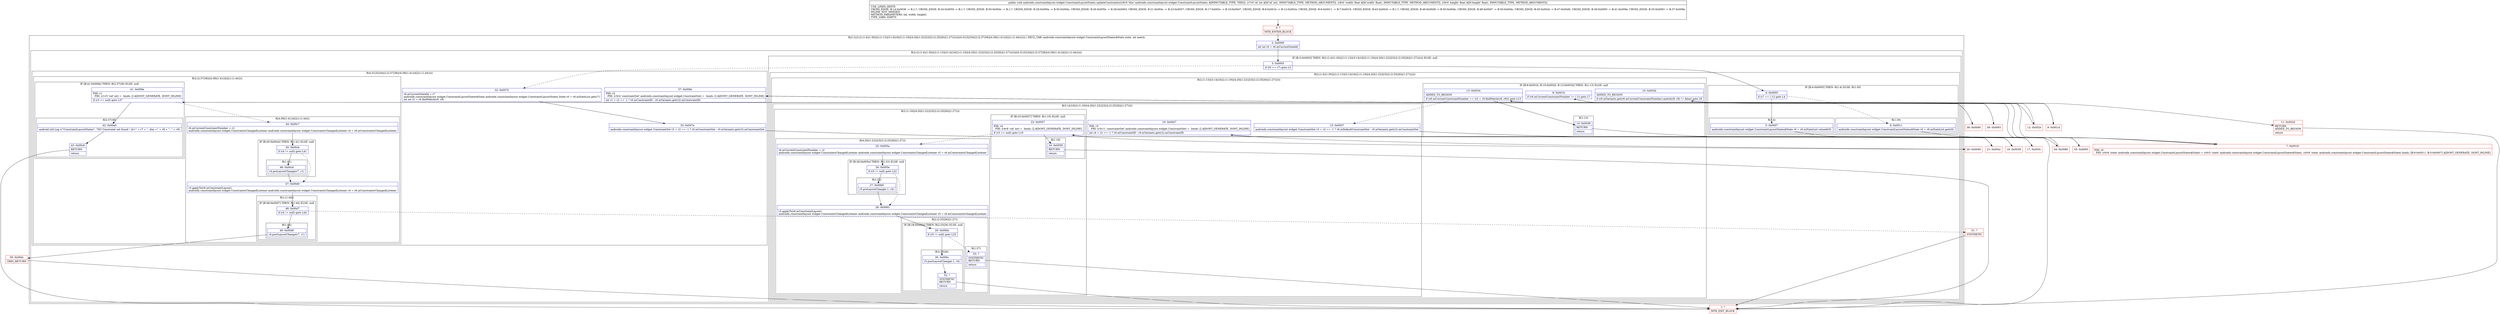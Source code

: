 digraph "CFG forandroidx.constraintlayout.widget.ConstraintLayoutStates.updateConstraints(IFF)V" {
subgraph cluster_Region_25607087 {
label = "R(2:1|(2:(2:(1:4)(1:30)|(2:(1:13)|(3:14|16|(2:(1:19)|(4:20|(1:22)|23|(2:(2:25|26)|(1:27)))))))|(4:31|32|34|(2:(2:37|38)|(4:39|(1:41)|42|(1:(1:44))))))) | DECL_VAR: androidx.constraintlayout.widget.ConstraintLayoutStates$State state, int match\l";
node [shape=record,color=blue];
Node_2 [shape=record,label="{2\:\ 0x0000|int int r0 = r6.mCurrentStateId\l}"];
subgraph cluster_Region_713556926 {
label = "R(2:(2:(1:4)(1:30)|(2:(1:13)|(3:14|16|(2:(1:19)|(4:20|(1:22)|23|(2:(2:25|26)|(1:27)))))))|(4:31|32|34|(2:(2:37|38)|(4:39|(1:41)|42|(1:(1:44))))))";
node [shape=record,color=blue];
subgraph cluster_IfRegion_1895645068 {
label = "IF [B:3:0x0003] THEN: R(2:(1:4)(1:30)|(2:(1:13)|(3:14|16|(2:(1:19)|(4:20|(1:22)|23|(2:(2:25|26)|(1:27))))))) ELSE: null";
node [shape=record,color=blue];
Node_3 [shape=record,label="{3\:\ 0x0003|if (r0 == r7) goto L3\l}"];
subgraph cluster_Region_534798616 {
label = "R(2:(1:4)(1:30)|(2:(1:13)|(3:14|16|(2:(1:19)|(4:20|(1:22)|23|(2:(2:25|26)|(1:27)))))))";
node [shape=record,color=blue];
subgraph cluster_IfRegion_1796673619 {
label = "IF [B:4:0x0005] THEN: R(1:4) ELSE: R(1:30)";
node [shape=record,color=blue];
Node_4 [shape=record,label="{4\:\ 0x0005|if (r7 == (\-1)) goto L4\l}"];
subgraph cluster_Region_925747985 {
label = "R(1:4)";
node [shape=record,color=blue];
Node_5 [shape=record,label="{5\:\ 0x0007|androidx.constraintlayout.widget.ConstraintLayoutStates$State r0 = r6.mStateList.valueAt(0)\l}"];
}
subgraph cluster_Region_278056210 {
label = "R(1:30)";
node [shape=record,color=blue];
Node_6 [shape=record,label="{6\:\ 0x0011|androidx.constraintlayout.widget.ConstraintLayoutStates$State r0 = r6.mStateList.get(r0)\l}"];
}
}
subgraph cluster_Region_1842128197 {
label = "R(2:(1:13)|(3:14|16|(2:(1:19)|(4:20|(1:22)|23|(2:(2:25|26)|(1:27))))))";
node [shape=record,color=blue];
subgraph cluster_IfRegion_120839857 {
label = "IF [B:8:0x001b, B:10:0x002b, B:13:0x0034] THEN: R(1:13) ELSE: null";
node [shape=record,color=blue];
Node_8 [shape=record,label="{8\:\ 0x001b|if (r6.mCurrentConstraintNumber != (\-1)) goto L7\l}"];
Node_10 [shape=record,label="{10\:\ 0x002b|ADDED_TO_REGION\l|if (r0.mVariants.get(r6.mCurrentConstraintNumber).match(r8, r9) != false) goto L9\l}"];
Node_13 [shape=record,label="{13\:\ 0x0034|ADDED_TO_REGION\l|if (r6.mCurrentConstraintNumber == (r2 = r0.findMatch(r8, r9))) goto L13\l}"];
subgraph cluster_Region_457672686 {
label = "R(1:13)";
node [shape=record,color=blue];
Node_14 [shape=record,label="{14\:\ 0x0036|RETURN\l|return\l}"];
}
}
subgraph cluster_Region_75355975 {
label = "R(3:14|16|(2:(1:19)|(4:20|(1:22)|23|(2:(2:25|26)|(1:27)))))";
node [shape=record,color=blue];
Node_15 [shape=record,label="{15\:\ 0x0037|androidx.constraintlayout.widget.ConstraintSet r3 = r2 == \-1 ? r6.mDefaultConstraintSet : r0.mVariants.get(r2).mConstraintSet\l}"];
Node_19 [shape=record,label="{19\:\ 0x0047|PHI: r3 \l  PHI: (r3v11 'constraintSet' androidx.constraintlayout.widget.ConstraintSet) =  binds: [] A[DONT_GENERATE, DONT_INLINE]\l|int r4 = r2 == \-1 ? r0.mConstraintID : r0.mVariants.get(r2).mConstraintID\l}"];
subgraph cluster_Region_1208064349 {
label = "R(2:(1:19)|(4:20|(1:22)|23|(2:(2:25|26)|(1:27))))";
node [shape=record,color=blue];
subgraph cluster_IfRegion_1195517577 {
label = "IF [B:23:0x0057] THEN: R(1:19) ELSE: null";
node [shape=record,color=blue];
Node_23 [shape=record,label="{23\:\ 0x0057|PHI: r4 \l  PHI: (r4v9 'cid' int) =  binds: [] A[DONT_GENERATE, DONT_INLINE]\l|if (r3 == null) goto L19\l}"];
subgraph cluster_Region_1081076629 {
label = "R(1:19)";
node [shape=record,color=blue];
Node_24 [shape=record,label="{24\:\ 0x0059|RETURN\l|return\l}"];
}
}
subgraph cluster_Region_456907882 {
label = "R(4:20|(1:22)|23|(2:(2:25|26)|(1:27)))";
node [shape=record,color=blue];
Node_25 [shape=record,label="{25\:\ 0x005a|r6.mCurrentConstraintNumber = r2\landroidx.constraintlayout.widget.ConstraintsChangedListener androidx.constraintlayout.widget.ConstraintsChangedListener r5 = r6.mConstraintsChangedListener\l}"];
subgraph cluster_IfRegion_2124076117 {
label = "IF [B:26:0x005e] THEN: R(1:22) ELSE: null";
node [shape=record,color=blue];
Node_26 [shape=record,label="{26\:\ 0x005e|if (r5 != null) goto L22\l}"];
subgraph cluster_Region_1117256031 {
label = "R(1:22)";
node [shape=record,color=blue];
Node_27 [shape=record,label="{27\:\ 0x0060|r5.preLayoutChange(\-1, r4)\l}"];
}
}
Node_28 [shape=record,label="{28\:\ 0x0063|r3.applyTo(r6.mConstraintLayout)\landroidx.constraintlayout.widget.ConstraintsChangedListener androidx.constraintlayout.widget.ConstraintsChangedListener r5 = r6.mConstraintsChangedListener\l}"];
subgraph cluster_Region_1504736127 {
label = "R(2:(2:25|26)|(1:27))";
node [shape=record,color=blue];
subgraph cluster_IfRegion_990355296 {
label = "IF [B:29:0x006a] THEN: R(2:25|26) ELSE: null";
node [shape=record,color=blue];
Node_29 [shape=record,label="{29\:\ 0x006a|if (r5 != null) goto L25\l}"];
subgraph cluster_Region_683334053 {
label = "R(2:25|26)";
node [shape=record,color=blue];
Node_30 [shape=record,label="{30\:\ 0x006c|r5.postLayoutChange(\-1, r4)\l}"];
Node_52 [shape=record,label="{52\:\ ?|SYNTHETIC\lRETURN\l|return\l}"];
}
}
subgraph cluster_Region_2129655632 {
label = "R(1:27)";
node [shape=record,color=blue];
Node_53 [shape=record,label="{53\:\ ?|SYNTHETIC\lRETURN\l|return\l}"];
}
}
}
}
}
}
}
}
subgraph cluster_Region_935995544 {
label = "R(4:31|32|34|(2:(2:37|38)|(4:39|(1:41)|42|(1:(1:44)))))";
node [shape=record,color=blue];
Node_32 [shape=record,label="{32\:\ 0x0070|r6.mCurrentStateId = r7\landroidx.constraintlayout.widget.ConstraintLayoutStates$State androidx.constraintlayout.widget.ConstraintLayoutStates.State r0 = r6.mStateList.get(r7)\lint int r2 = r0.findMatch(r8, r9)\l}"];
Node_33 [shape=record,label="{33\:\ 0x007e|androidx.constraintlayout.widget.ConstraintSet r3 = r2 == \-1 ? r0.mConstraintSet : r0.mVariants.get(r2).mConstraintSet\l}"];
Node_37 [shape=record,label="{37\:\ 0x008e|PHI: r3 \l  PHI: (r3v4 'constraintSet' androidx.constraintlayout.widget.ConstraintSet) =  binds: [] A[DONT_GENERATE, DONT_INLINE]\l|int r1 = r2 == \-1 ? r0.mConstraintID : r0.mVariants.get(r2).mConstraintID\l}"];
subgraph cluster_Region_987775649 {
label = "R(2:(2:37|38)|(4:39|(1:41)|42|(1:(1:44))))";
node [shape=record,color=blue];
subgraph cluster_IfRegion_448653482 {
label = "IF [B:41:0x009e] THEN: R(2:37|38) ELSE: null";
node [shape=record,color=blue];
Node_41 [shape=record,label="{41\:\ 0x009e|PHI: r1 \l  PHI: (r1v5 'cid' int) =  binds: [] A[DONT_GENERATE, DONT_INLINE]\l|if (r3 == null) goto L37\l}"];
subgraph cluster_Region_99362091 {
label = "R(2:37|38)";
node [shape=record,color=blue];
Node_42 [shape=record,label="{42\:\ 0x00a0|android.util.Log.v(\"ConstraintLayoutStates\", \"NO Constraint set found ! id=\" + r7 + \", dim =\" + r8 + \", \" + r9)\l}"];
Node_43 [shape=record,label="{43\:\ 0x00c6|RETURN\l|return\l}"];
}
}
subgraph cluster_Region_61191693 {
label = "R(4:39|(1:41)|42|(1:(1:44)))";
node [shape=record,color=blue];
Node_44 [shape=record,label="{44\:\ 0x00c7|r6.mCurrentConstraintNumber = r2\landroidx.constraintlayout.widget.ConstraintsChangedListener androidx.constraintlayout.widget.ConstraintsChangedListener r4 = r6.mConstraintsChangedListener\l}"];
subgraph cluster_IfRegion_1410526668 {
label = "IF [B:45:0x00cb] THEN: R(1:41) ELSE: null";
node [shape=record,color=blue];
Node_45 [shape=record,label="{45\:\ 0x00cb|if (r4 != null) goto L41\l}"];
subgraph cluster_Region_482430130 {
label = "R(1:41)";
node [shape=record,color=blue];
Node_46 [shape=record,label="{46\:\ 0x00cd|r4.preLayoutChange(r7, r1)\l}"];
}
}
Node_47 [shape=record,label="{47\:\ 0x00d0|r3.applyTo(r6.mConstraintLayout)\landroidx.constraintlayout.widget.ConstraintsChangedListener androidx.constraintlayout.widget.ConstraintsChangedListener r4 = r6.mConstraintsChangedListener\l}"];
subgraph cluster_Region_1595774306 {
label = "R(1:(1:44))";
node [shape=record,color=blue];
subgraph cluster_IfRegion_555726684 {
label = "IF [B:48:0x00d7] THEN: R(1:44) ELSE: null";
node [shape=record,color=blue];
Node_48 [shape=record,label="{48\:\ 0x00d7|if (r4 != null) goto L44\l}"];
subgraph cluster_Region_2049522010 {
label = "R(1:44)";
node [shape=record,color=blue];
Node_49 [shape=record,label="{49\:\ 0x00d9|r4.postLayoutChange(r7, r1)\l}"];
}
}
}
}
}
}
}
}
Node_0 [shape=record,color=red,label="{0\:\ ?|MTH_ENTER_BLOCK\l}"];
Node_7 [shape=record,color=red,label="{7\:\ 0x0019|PHI: r0 \l  PHI: (r0v6 'state' androidx.constraintlayout.widget.ConstraintLayoutStates$State) = (r0v5 'state' androidx.constraintlayout.widget.ConstraintLayoutStates$State), (r0v9 'state' androidx.constraintlayout.widget.ConstraintLayoutStates$State) binds: [B:6:0x0011, B:5:0x0007] A[DONT_GENERATE, DONT_INLINE]\l}"];
Node_9 [shape=record,color=red,label="{9\:\ 0x001d}"];
Node_11 [shape=record,color=red,label="{11\:\ 0x002d|RETURN\lADDED_TO_REGION\l|return\l}"];
Node_1 [shape=record,color=red,label="{1\:\ ?|MTH_EXIT_BLOCK\l}"];
Node_12 [shape=record,color=red,label="{12\:\ 0x002e}"];
Node_16 [shape=record,color=red,label="{16\:\ 0x0039}"];
Node_20 [shape=record,color=red,label="{20\:\ 0x0049}"];
Node_21 [shape=record,color=red,label="{21\:\ 0x004c}"];
Node_17 [shape=record,color=red,label="{17\:\ 0x003c}"];
Node_34 [shape=record,color=red,label="{34\:\ 0x0080}"];
Node_38 [shape=record,color=red,label="{38\:\ 0x0090}"];
Node_50 [shape=record,color=red,label="{50\:\ 0x00dc|ORIG_RETURN\l}"];
Node_51 [shape=record,color=red,label="{51\:\ ?|SYNTHETIC\l}"];
Node_39 [shape=record,color=red,label="{39\:\ 0x0093}"];
Node_35 [shape=record,color=red,label="{35\:\ 0x0083}"];
MethodNode[shape=record,label="{public void androidx.constraintlayout.widget.ConstraintLayoutStates.updateConstraints((r6v0 'this' androidx.constraintlayout.widget.ConstraintLayoutStates A[IMMUTABLE_TYPE, THIS]), (r7v0 'id' int A[D('id' int), IMMUTABLE_TYPE, METHOD_ARGUMENT]), (r8v0 'width' float A[D('width' float), IMMUTABLE_TYPE, METHOD_ARGUMENT]), (r9v0 'height' float A[D('height' float), IMMUTABLE_TYPE, METHOD_ARGUMENT]))  | USE_LINES_HINTS\lCROSS_EDGE: B:14:0x0036 \-\> B:1:?, CROSS_EDGE: B:24:0x0059 \-\> B:1:?, CROSS_EDGE: B:50:0x00dc \-\> B:1:?, CROSS_EDGE: B:29:0x006a \-\> B:50:0x00dc, CROSS_EDGE: B:26:0x005e \-\> B:28:0x0063, CROSS_EDGE: B:21:0x004c \-\> B:23:0x0057, CROSS_EDGE: B:17:0x003c \-\> B:19:0x0047, CROSS_EDGE: B:8:0x001b \-\> B:12:0x002e, CROSS_EDGE: B:6:0x0011 \-\> B:7:0x0019, CROSS_EDGE: B:43:0x00c6 \-\> B:1:?, CROSS_EDGE: B:49:0x00d9 \-\> B:50:0x00dc, CROSS_EDGE: B:48:0x00d7 \-\> B:50:0x00dc, CROSS_EDGE: B:45:0x00cb \-\> B:47:0x00d0, CROSS_EDGE: B:39:0x0093 \-\> B:41:0x009e, CROSS_EDGE: B:35:0x0083 \-\> B:37:0x008e\lINLINE_NOT_NEEDED\lMETHOD_PARAMETERS: [id, width, height]\lTYPE_VARS: EMPTY\l}"];
MethodNode -> Node_0;Node_2 -> Node_3;
Node_3 -> Node_4;
Node_3 -> Node_32[style=dashed];
Node_4 -> Node_5;
Node_4 -> Node_6[style=dashed];
Node_5 -> Node_7;
Node_6 -> Node_7;
Node_8 -> Node_9;
Node_8 -> Node_12[style=dashed];
Node_10 -> Node_11;
Node_10 -> Node_12[style=dashed];
Node_13 -> Node_14;
Node_13 -> Node_15[style=dashed];
Node_14 -> Node_1;
Node_15 -> Node_16;
Node_15 -> Node_17;
Node_19 -> Node_20;
Node_19 -> Node_21;
Node_23 -> Node_24;
Node_23 -> Node_25[style=dashed];
Node_24 -> Node_1;
Node_25 -> Node_26;
Node_26 -> Node_27;
Node_26 -> Node_28[style=dashed];
Node_27 -> Node_28;
Node_28 -> Node_29;
Node_29 -> Node_30;
Node_29 -> Node_53[style=dashed];
Node_30 -> Node_52;
Node_52 -> Node_1;
Node_53 -> Node_1;
Node_32 -> Node_33;
Node_33 -> Node_34;
Node_33 -> Node_35;
Node_37 -> Node_38;
Node_37 -> Node_39;
Node_41 -> Node_42;
Node_41 -> Node_44[style=dashed];
Node_42 -> Node_43;
Node_43 -> Node_1;
Node_44 -> Node_45;
Node_45 -> Node_46;
Node_45 -> Node_47[style=dashed];
Node_46 -> Node_47;
Node_47 -> Node_48;
Node_48 -> Node_49;
Node_48 -> Node_51[style=dashed];
Node_49 -> Node_50;
Node_0 -> Node_2;
Node_7 -> Node_8;
Node_9 -> Node_10;
Node_11 -> Node_1;
Node_12 -> Node_13;
Node_16 -> Node_19;
Node_20 -> Node_23;
Node_21 -> Node_23;
Node_17 -> Node_19;
Node_34 -> Node_37;
Node_38 -> Node_41;
Node_50 -> Node_1;
Node_51 -> Node_1;
Node_39 -> Node_41;
Node_35 -> Node_37;
}

